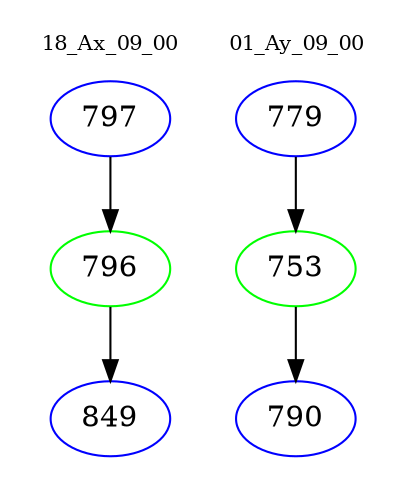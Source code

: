 digraph{
subgraph cluster_0 {
color = white
label = "18_Ax_09_00";
fontsize=10;
T0_797 [label="797", color="blue"]
T0_797 -> T0_796 [color="black"]
T0_796 [label="796", color="green"]
T0_796 -> T0_849 [color="black"]
T0_849 [label="849", color="blue"]
}
subgraph cluster_1 {
color = white
label = "01_Ay_09_00";
fontsize=10;
T1_779 [label="779", color="blue"]
T1_779 -> T1_753 [color="black"]
T1_753 [label="753", color="green"]
T1_753 -> T1_790 [color="black"]
T1_790 [label="790", color="blue"]
}
}
